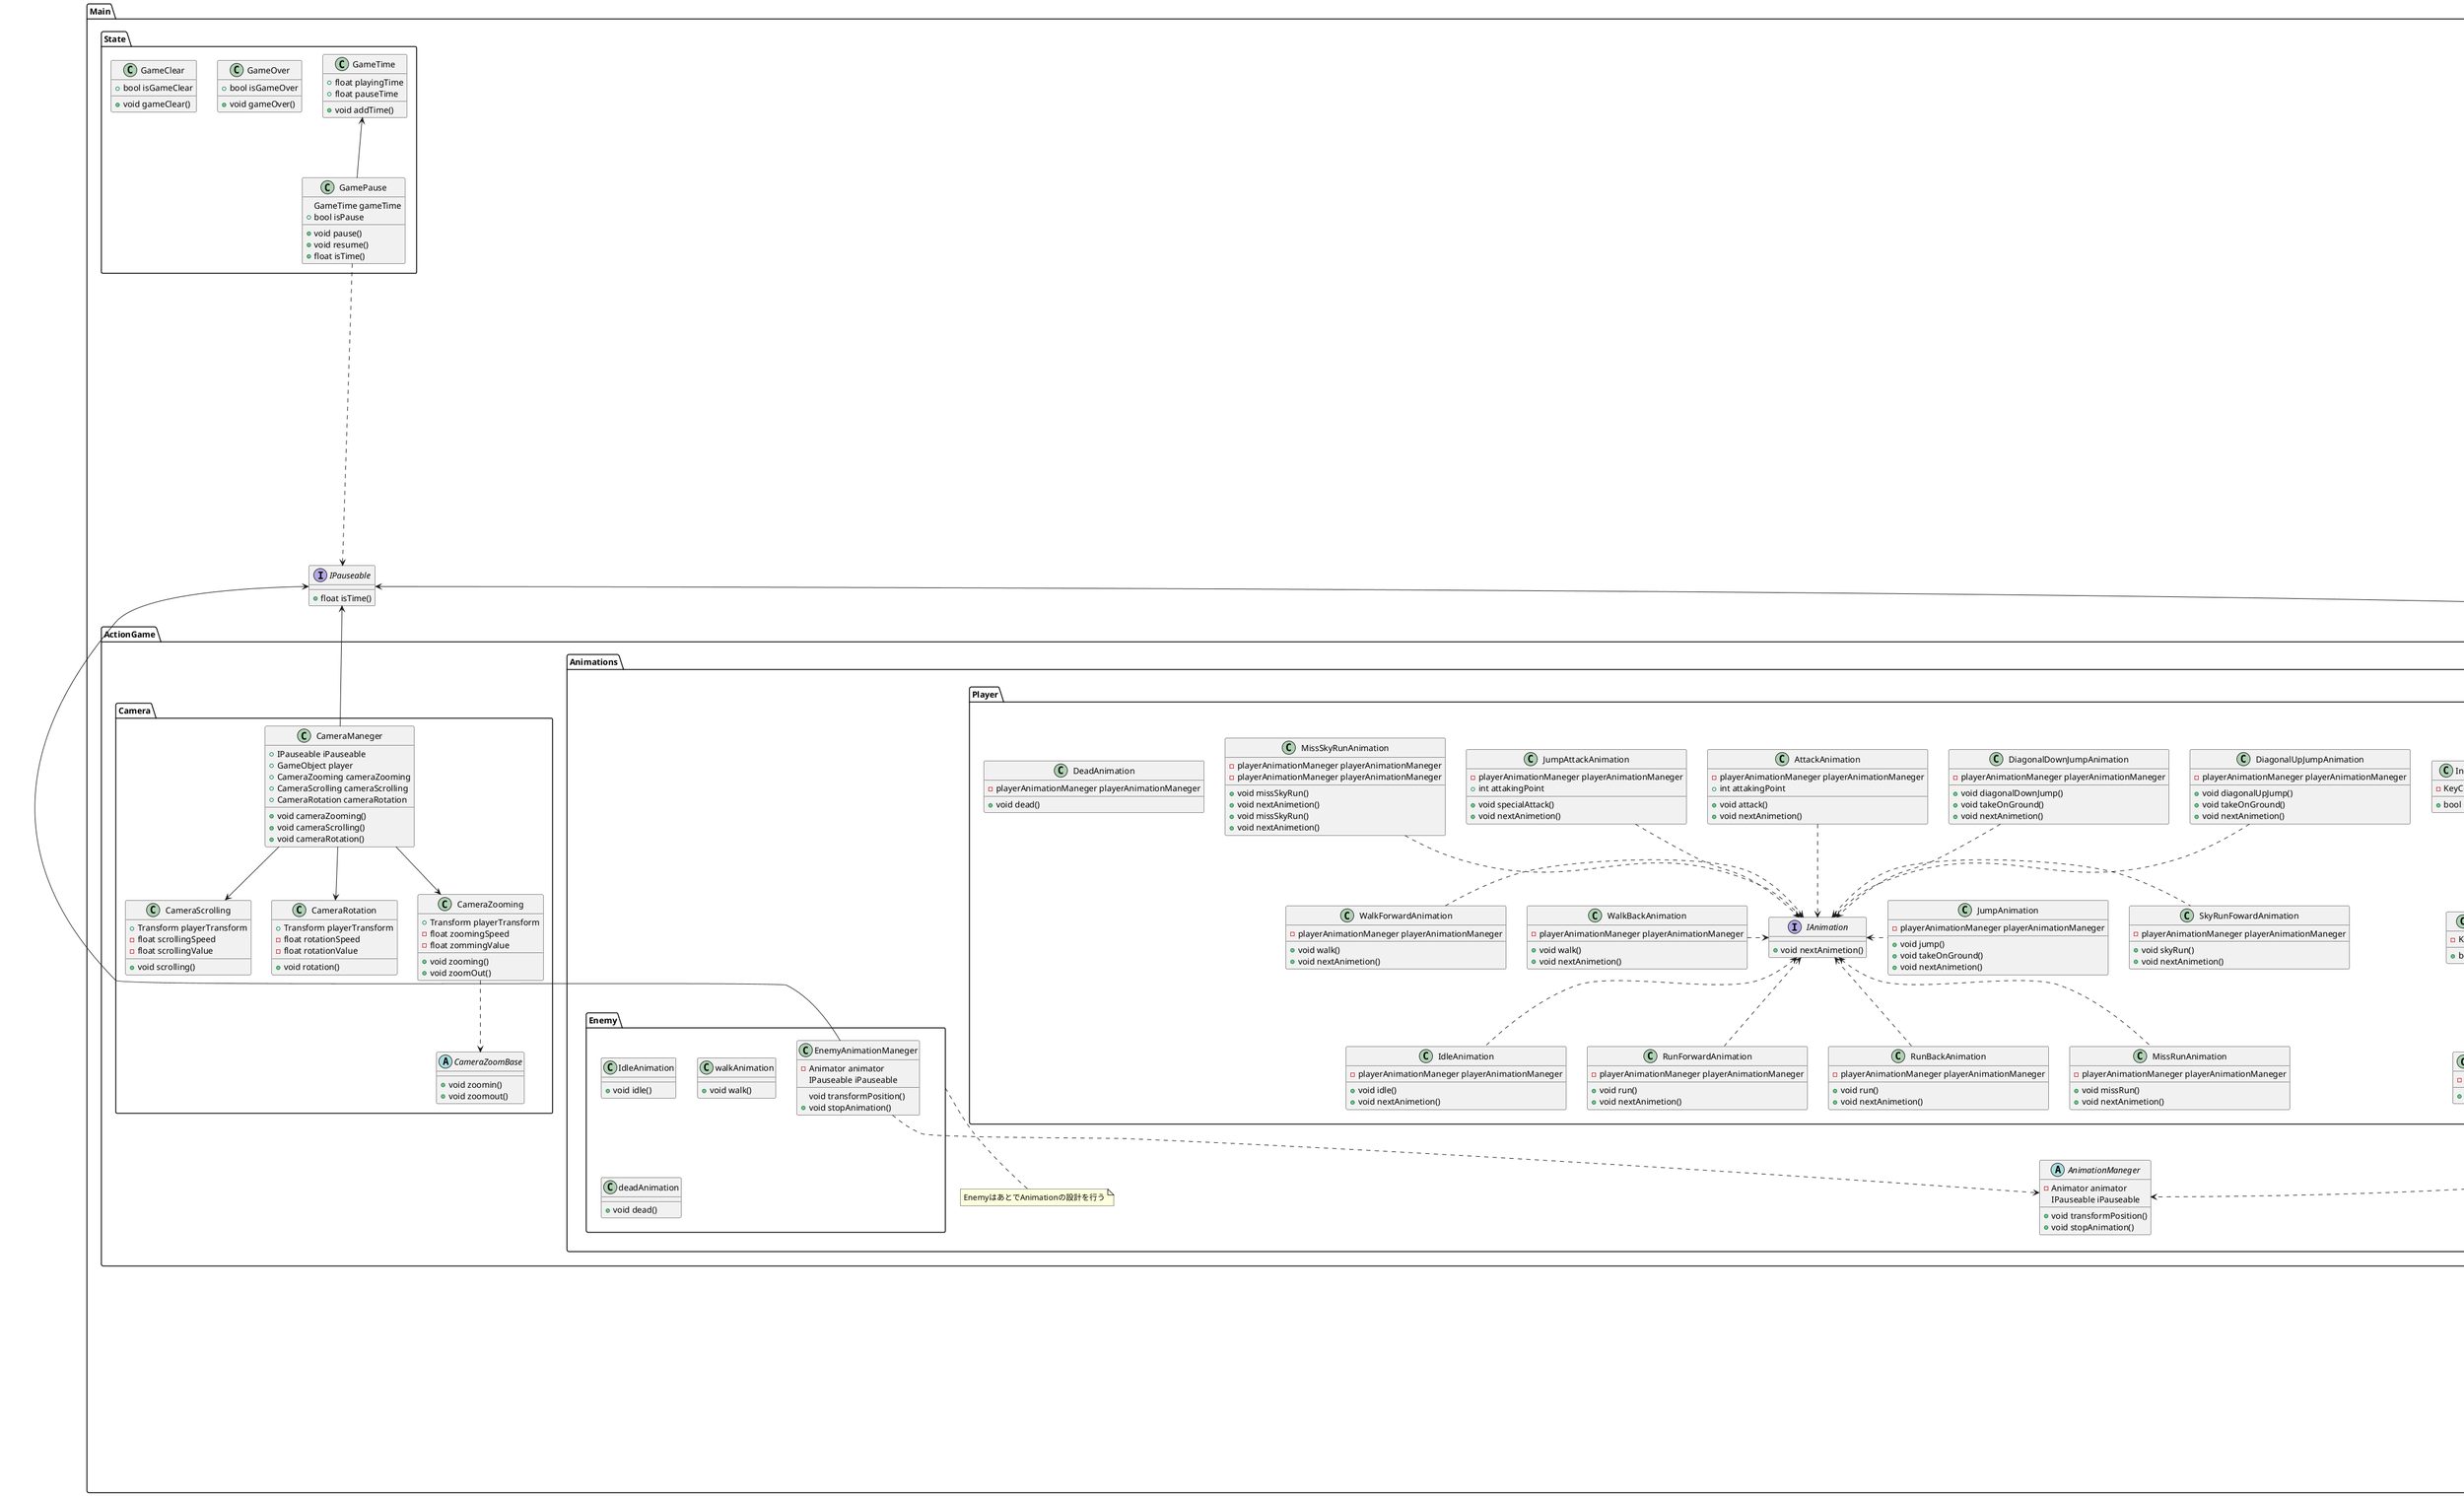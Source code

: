 @startuml RhythmGameSceneArchitecture
namespace Main{
namespace RhythmGame {
    namespace Model{
        class ReadingNotes{
            -struct Note{+float time}
            -struct NoteData{List<Note> notes}
            +List<float> notesTime()
            }
        class NotesHitter{
            //もしかしたら
            //pure C#でいけるかも
            +Combo combo
            +string judgment
            +void hit(Note note)
        }
        class Combo{
            //pure C#でいける
            +int combo
            +int currentCombo()
            +void addCombo()
            +void resetCombo()
            +bool isCombo()
        }
    }
    namespace Presenter{
        class NotesGeneratePresenter{
            ReadingNotes readingNotes
            NotesGenerateView notesGenerateView
            +void subscribe()
        }
        class NotesHitterPresenter{
            NotesHitter notesHitter
            NotesHitterView notesHitterView
            +void subscribe()
        }
        class NoteMovingPresenter{
            NoteMovingView noteMovingView
            NotesHitter notesHitter
            +void subscribe()
        }
    }
    namespace View{
        class NotesGenerateView{
            +GameObject notePrefab
            +void generateNotes()
            -IEnumerator generateNotesCoroutine()
        }
        class NotesHitterView{
            -GameObject nearNotes
            +void findNearNotes()
            +void miss()
            +void hit()
            +void destroyNote()
        }
        interface JudgmentintHit{
            +void hit()
            +void miss()
        }
        class NoteMovingView{
            +Transform notePosition
            +void move()
            +void onThrouth()
            +void destroy()
        }
        NotesHitterView .right.> JudgmentintHit
    }
}
NotesGeneratePresenter -down-> ReadingNotes
NotesGeneratePresenter -up-> NotesGenerateView
NotesHitterPresenter -down-> NotesHitter
NotesHitterPresenter -up-> NotesHitterView
NoteMovingPresenter -up-> NoteMovingView
NoteMovingPresenter -down-> NotesHitter
NotesHitter -left-> Combo

namespace ActionGame {
    namespace Animations{
        namespace Player{
            abstract class InputHandlerBase{
                +bool input()
            }
            class InputJumpHandler{
                -KeyCode KeyCode.Space
                +bool input()
            }
            class InputFowardRunHandler{
                -KeyCode KeyCode.LeftShift
                +bool input()
            }
            class InputBackRunHandler{
                -KeyCode KeyCode.LeftControl
                +bool input()
            }
            class InputFowrdWalkHandler{
                -KeyCode KeyCode.LeftControl
                +bool input()
            }
            class InputBackWalkHandler{
                -KeyCode KeyCode.LeftShift
                +bool input()
            }
            class InputDiagonalDownJumpHandler{
                -KeyCode KeyCode.LeftAlt
                +bool input()
            }
            class InputDiagonalUpJumpHandler{
                -KeyCode KeyCode.Space
                +bool input()
            }
            class InputAttackHandler{
                -KeyCode KeyCode.l
                +bool input()
            }
            InputAttackHandler .up.> InputHandlerBase
            InputJumpHandler .up.> InputHandlerBase
            InputFowardRunHandler .up.> InputHandlerBase
            InputBackRunHandler .left.> InputHandlerBase
            InputFowrdWalkHandler .right.> InputHandlerBase
            InputBackWalkHandler .down.> InputHandlerBase
            InputDiagonalDownJumpHandler .down.> InputHandlerBase
            InputDiagonalUpJumpHandler .down.> InputHandlerBase
            class PlayerAnimationManeger{
                -Animator animator
                -ComboSender comboSender
                -PlayerHPSender playerHPSender
                +PlayerTag playerTag
                //stopはシングルトンなのでアクセスは簡単
                +void stopAnimation()
                +bool isCombo()
                +void isTag(PlayerTag playerTag)
                +void gameOver()
                +void gameClear()
            }
            enum PlayerTag{
                Attacking,
                Damageing,
                Normal
            }
            PlayerAnimationManeger -->PlayerTag
            interface IAnimation{
                +void nextAnimetion()
            }
            class IdleAnimation{
                -playerAnimationManeger playerAnimationManeger
                +void idle()
                +void nextAnimetion()
            }
            class RunForwardAnimation{
                -playerAnimationManeger playerAnimationManeger
                +void run()
                +void nextAnimetion()
            }
            class RunBackAnimation{
                -playerAnimationManeger playerAnimationManeger
                +void run()
                +void nextAnimetion()
            }
            class MissRunAnimation{
                -playerAnimationManeger playerAnimationManeger
                +void missRun()
                +void nextAnimetion()
            }
            class WalkForwardAnimation{
                -playerAnimationManeger playerAnimationManeger
                +void walk()
                +void nextAnimetion()
            }
            class WalkBackAnimation{
                -playerAnimationManeger playerAnimationManeger
                +void walk()
                +void nextAnimetion()
            }
            class JumpAnimation{
                -playerAnimationManeger playerAnimationManeger
                +void jump()
                +void takeOnGround()
                +void nextAnimetion()
            }
            class SkyRunFowardAnimation{
                -playerAnimationManeger playerAnimationManeger
                +void skyRun()
                +void nextAnimetion()
            }
            class MissSkyRunAnimation{
                -playerAnimationManeger playerAnimationManeger
                +void missSkyRun()
                +void nextAnimetion()
            }
            class MissSkyRunAnimation{
                -playerAnimationManeger playerAnimationManeger
                +void missSkyRun()
                +void nextAnimetion()
            }
            class DiagonalUpJumpAnimation{
                -playerAnimationManeger playerAnimationManeger
                +void diagonalUpJump()
                +void takeOnGround()
                +void nextAnimetion()
            }
            class DiagonalDownJumpAnimation{
                -playerAnimationManeger playerAnimationManeger
                +void diagonalDownJump()
                +void takeOnGround()
                +void nextAnimetion()
            }
            class AttackAnimation{
                -playerAnimationManeger playerAnimationManeger
                +int attakingPoint
                +void attack()
                +void nextAnimetion()
            }
            class JumpAttackAnimation{
                -playerAnimationManeger playerAnimationManeger
                +int attakingPoint
                +void specialAttack()
                +void nextAnimetion()
            }
            class DeadAnimation{
                -playerAnimationManeger playerAnimationManeger
                +void dead()
            }
            IdleAnimation .up.> IAnimation
            RunForwardAnimation .up.> IAnimation
            RunBackAnimation .up.> IAnimation
            MissRunAnimation .up.> IAnimation
            WalkForwardAnimation .right.> IAnimation
            WalkBackAnimation .right.> IAnimation
            JumpAnimation .left.> IAnimation
            SkyRunFowardAnimation .left.> IAnimation
            MissSkyRunAnimation .down.> IAnimation
            DiagonalUpJumpAnimation .down.> IAnimation
            DiagonalDownJumpAnimation .down.> IAnimation
            AttackAnimation .down.> IAnimation
            JumpAttackAnimation .down.> IAnimation
        }
        note bottom of Player
        StateMachineBehaviour
        を使って実装するGUIでできそう
        end note
        namespace Enemy{
            class EnemyAnimationManeger{
                -Animator animator
                IPauseable iPauseable
                void transformPosition()
                +void stopAnimation()
            }
            class IdleAnimation{
                +void idle()
            }
            class walkAnimation{
                +void walk()
            }
            class deadAnimation{
                +void dead()
            }
        }
        note bottom of Enemy
        EnemyはあとでAnimationの設計を行う
        end note
        abstract AnimationManeger{
            -Animator animator
            IPauseable iPauseable
            +void transformPosition()
            +void stopAnimation()
        }
        PlayerAnimationManeger ..down..> AnimationManeger
        EnemyAnimationManeger .down.> AnimationManeger
    }
    namespace Player{
        class PlayerHP{
            +int hp
            +int currentHP()
            +void damage()
            +void heal()
        }
        class GettingCoin{
            -Coin coin
            +int coinPoint
            +int currentCoin()
            +void getCoin()
        }
    }
    namespace Item{
        class Coin{
            -CoinDataBase coinDataBase
            +void onGetCoin()
        }
        interface IGetingCoin{
            +void onGetCoin()
        }
        class CoinDataBase{
            +int coinPoint
            +GameObject coinPrefab
        }
    }
    Coin ..> IGetingCoin
    Coin -->CoinDataBase
    GettingCoin -down-> Coin
    namespace Camera{
        class CameraZooming{
            +Transform playerTransform
            -float zoomingSpeed
            -float zommingValue
            +void zooming()
            +void zoomOut()
        }
        class CameraScrolling{
            +Transform playerTransform
            -float scrollingSpeed
            -float scrollingValue
            +void scrolling()
        }
        class CameraRotation{
            +Transform playerTransform
            -float rotationSpeed
            -float rotationValue
            +void rotation()
        }
        class CameraManeger{
            +IPauseable iPauseable
            +GameObject player
            +CameraZooming cameraZooming
            +CameraScrolling cameraScrolling
            +CameraRotation cameraRotation
            +void cameraZooming()
            +void cameraScrolling()
            +void cameraRotation()
        }
        abstract class CameraZoomBase{
            +void zoomin()
            +void zoomout()
        }
        CameraManeger -down->CameraZooming
        CameraManeger -down->CameraScrolling
        CameraManeger -down->CameraRotation
        CameraZooming .down.>CameraZoomBase
    }
    namespace Enemy{
        class EnemyHP{
            +int hp
            +void damage()
            +void dead()
        }
    }
    interface IDamegeable{
        +void damage()
        +void dead()
    }
    EnemyHP .down.> IDamegeable
    PlayerHP .down.> IDamegeable
}

CameraManeger -up->IPauseable

namespace UI{
    namespace Model{
        class UIScoreModel{
            UICoinModel coinModel
            UIComboModel comboModel
            +int score
            +int addScore()
        }
        class UIPlayerHPModel{
            +int hp
            +int currentHP()
        }
        class UIComboModel{
            //pure C#で
            +int combo
            +int currentCombo()
        }
        class UICoinModel{
            {static}+int coin
            +int currentCoin()
        }
    }
    namespace Presenter{
        class UIScorePresenter{
            UIScoreModel uiScoreModel
            UIScoreView uiScoreView
            +void subscribe()
        }
        class UIPlayerHPPresenter{
            UIPlayerHPModel uiPlayerHPModel
            UIPlayerHPView uiPlayerHPView
            +void subscribe()
        }
        class UIComboPresenter{
            UIComboModel uiComboModel
            UIComboView uiComboView
            +void subscribe()
        }
        class UICoinPresenter{
            UICoinModel uiCoinModel
            UICoinView uiCoinView
            +void subscribe()
        }
    }
    namespace View{
        class UIScoreView{
            +int score
            +void addScoreAnimation()
        }
        class UIPlayerHPView{
            +int hp
            +void damageAnimation()
            +void healAnimation()
        }
        class UIComboView{
            +int combo
            +void addComboAnimation()
        }
        class UICoinView{
            +int coin
            +void getCoinAnimation()
        }
        abstract class UIView{
            +void incerasePoint(int point)
            +void increseAnimation()
        }
        UICoinView .down.>UIView
        UIScoreView .down.>UIView
        UIComboView .down.>UIView
        UIPlayerHPView .down.>UIView
    }
    UIScoreModel -right-> UIComboModel
    UIScoreModel -left-> UICoinModel

    UIScorePresenter -up-> UIScoreModel
    UIScorePresenter -down-> UIScoreView
    UIPlayerHPPresenter -up-> UIPlayerHPModel
    UIPlayerHPPresenter -down-> UIPlayerHPView
    UIComboPresenter -up-> UIComboModel
    UIComboPresenter -down-> UIComboView
    UICoinPresenter -up-> UICoinModel
    UICoinPresenter -down-> UICoinView
}
namespace State{
    class GameTime{
        +float playingTime
        +float pauseTime
        +void addTime()
    }
    class GameOver{
        +bool isGameOver
        +void gameOver()
    }
    class GameClear{
        +bool isGameClear
        +void gameClear()
    }
    class GamePause{
        GameTime gameTime
        +bool isPause
        +void pause()
        +void resume()
        +float isTime()
    }
    GamePause -up-> GameTime
}
class ComboSender{
    UICoinModel uiCoinModel
    Combo combo
    +void subscribe()
}
class PlayerHPSender{
    UIPlayerHPModel uiPlayerHPModel
    PlayerHP playerHP
    +void subscribe()
}
class CoinPointSender{
    GettingCoin gettingCoin
    UICoinModel uiCoinModel
    +void subscribe()
}
class CurrentComboSender{
    PlayerAnimationManeger playerAnimationManeger
    Combo combo
    +void subscribe()
}
interface IComboingable{
    +bool isCombo()
}
interface IPauseable{
    +float isTime()
}
ComboSender -up->Combo
ComboSender -->UIComboModel
CurrentComboSender -up-> Combo
Combo .down.>IComboingable
CoinPointSender -->UICoinModel
PlayerHPSender -down-> UIPlayerHPModel
CurrentComboSender -down-> PlayerAnimationManeger
PlayerHPSender -up->ActionGame.Player.PlayerHP
CoinPointSender -up-> GettingCoin
GamePause ..down..> IPauseable
EnemyAnimationManeger -up-> IPauseable
PlayerAnimationManeger -up-> IPauseable
}
@enduml